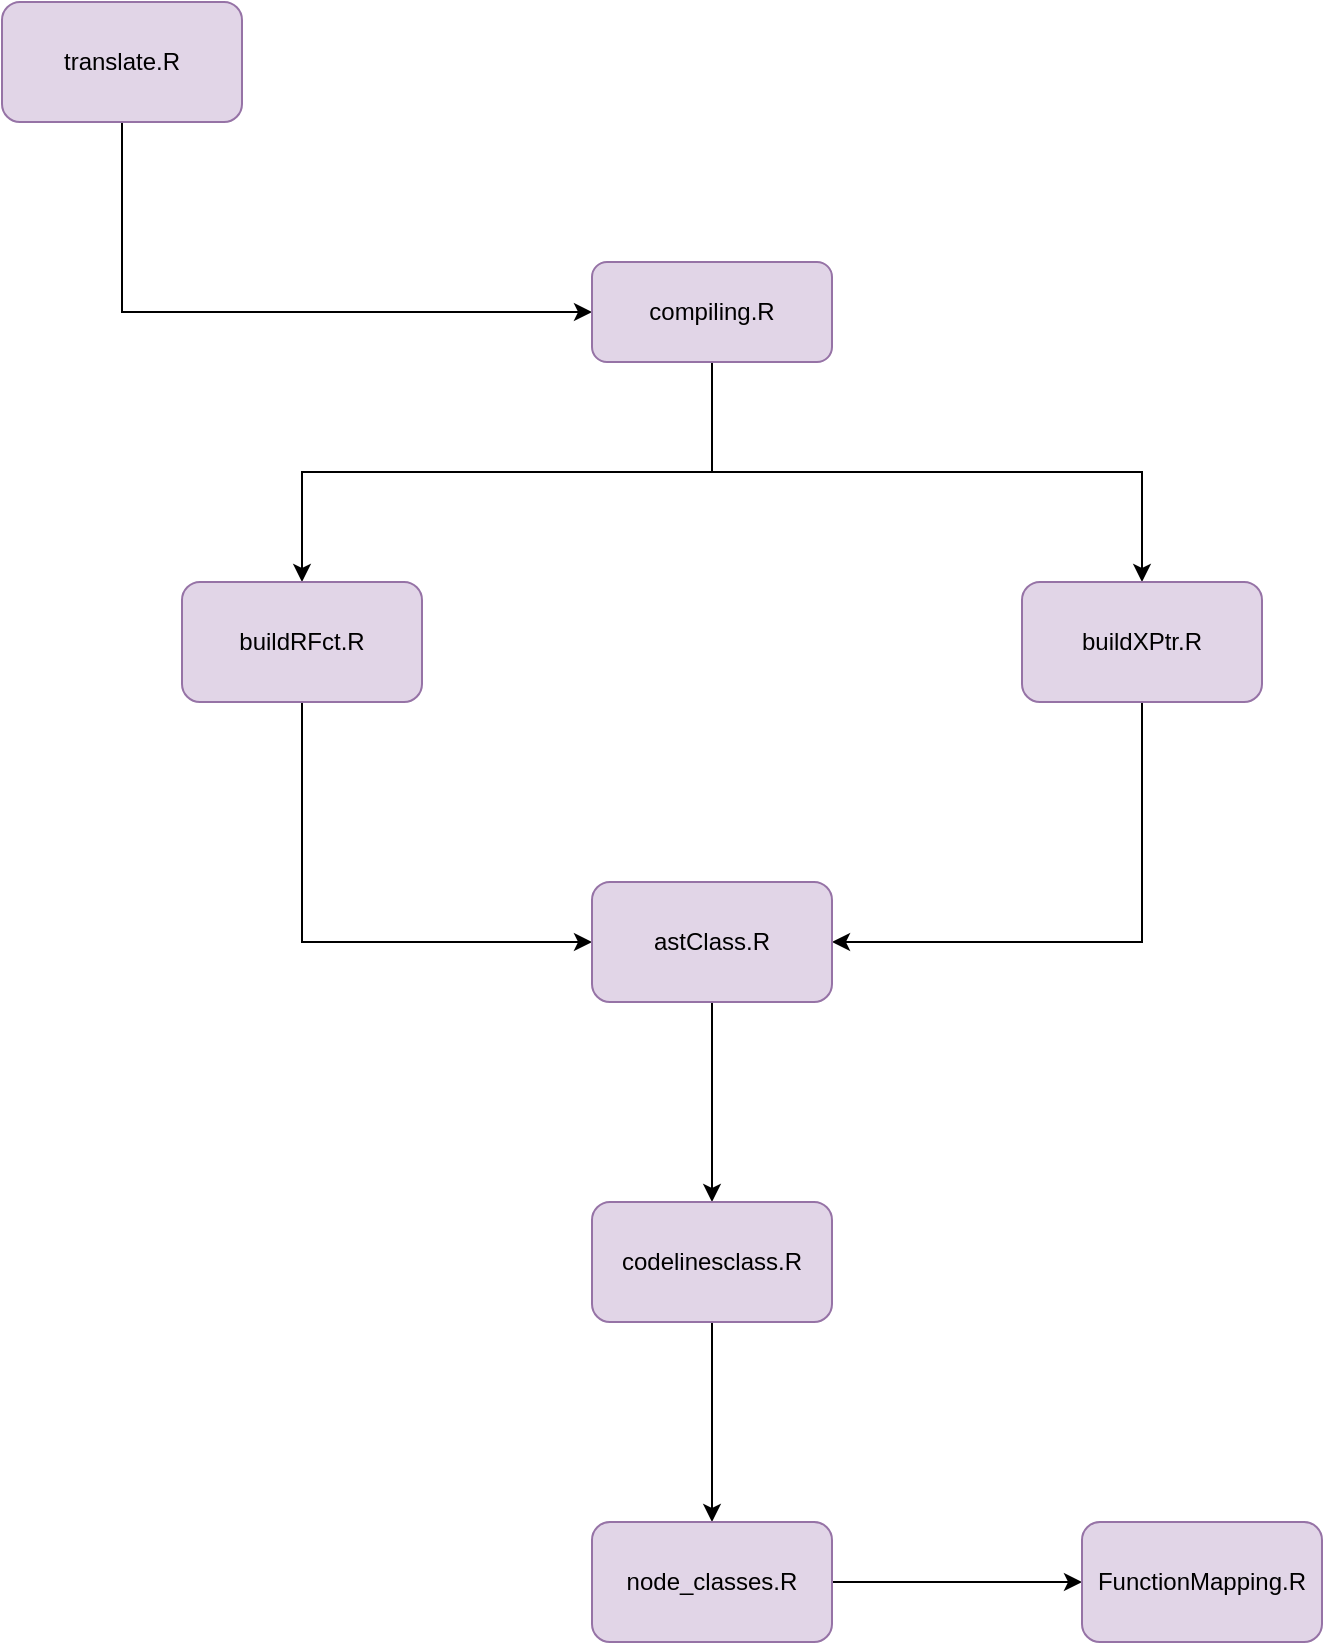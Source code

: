 <mxfile version="13.0.3" type="device"><diagram id="3Kx0y5vvfEq3YFLWdn2j" name="Page-1"><mxGraphModel dx="1422" dy="816" grid="1" gridSize="10" guides="1" tooltips="1" connect="1" arrows="1" fold="1" page="1" pageScale="1" pageWidth="850" pageHeight="1100" math="0" shadow="0"><root><mxCell id="0"/><mxCell id="1" parent="0"/><mxCell id="bm3RPYRYB4wbdvRxPle6-3" style="edgeStyle=orthogonalEdgeStyle;rounded=0;orthogonalLoop=1;jettySize=auto;html=1;exitX=0.5;exitY=1;exitDx=0;exitDy=0;entryX=0;entryY=0.5;entryDx=0;entryDy=0;" edge="1" parent="1" source="bm3RPYRYB4wbdvRxPle6-1" target="bm3RPYRYB4wbdvRxPle6-2"><mxGeometry relative="1" as="geometry"><mxPoint x="120" y="160" as="targetPoint"/></mxGeometry></mxCell><mxCell id="bm3RPYRYB4wbdvRxPle6-1" value="translate.R" style="rounded=1;whiteSpace=wrap;html=1;fillColor=#e1d5e7;strokeColor=#9673a6;" vertex="1" parent="1"><mxGeometry x="70" y="40" width="120" height="60" as="geometry"/></mxCell><mxCell id="bm3RPYRYB4wbdvRxPle6-6" style="edgeStyle=orthogonalEdgeStyle;rounded=0;orthogonalLoop=1;jettySize=auto;html=1;exitX=0.5;exitY=1;exitDx=0;exitDy=0;entryX=0.5;entryY=0;entryDx=0;entryDy=0;" edge="1" parent="1" source="bm3RPYRYB4wbdvRxPle6-2" target="bm3RPYRYB4wbdvRxPle6-4"><mxGeometry relative="1" as="geometry"/></mxCell><mxCell id="bm3RPYRYB4wbdvRxPle6-7" style="edgeStyle=orthogonalEdgeStyle;rounded=0;orthogonalLoop=1;jettySize=auto;html=1;exitX=0.5;exitY=1;exitDx=0;exitDy=0;" edge="1" parent="1" source="bm3RPYRYB4wbdvRxPle6-2" target="bm3RPYRYB4wbdvRxPle6-5"><mxGeometry relative="1" as="geometry"/></mxCell><mxCell id="bm3RPYRYB4wbdvRxPle6-2" value="compiling.R" style="rounded=1;whiteSpace=wrap;html=1;fillColor=#e1d5e7;strokeColor=#9673a6;" vertex="1" parent="1"><mxGeometry x="365" y="170" width="120" height="50" as="geometry"/></mxCell><mxCell id="bm3RPYRYB4wbdvRxPle6-10" style="edgeStyle=orthogonalEdgeStyle;rounded=0;orthogonalLoop=1;jettySize=auto;html=1;exitX=0.5;exitY=1;exitDx=0;exitDy=0;entryX=0;entryY=0.5;entryDx=0;entryDy=0;" edge="1" parent="1" source="bm3RPYRYB4wbdvRxPle6-4" target="bm3RPYRYB4wbdvRxPle6-8"><mxGeometry relative="1" as="geometry"/></mxCell><mxCell id="bm3RPYRYB4wbdvRxPle6-4" value="buildRFct.R" style="rounded=1;whiteSpace=wrap;html=1;fillColor=#e1d5e7;strokeColor=#9673a6;" vertex="1" parent="1"><mxGeometry x="160" y="330" width="120" height="60" as="geometry"/></mxCell><mxCell id="bm3RPYRYB4wbdvRxPle6-11" style="edgeStyle=orthogonalEdgeStyle;rounded=0;orthogonalLoop=1;jettySize=auto;html=1;exitX=0.5;exitY=1;exitDx=0;exitDy=0;entryX=1;entryY=0.5;entryDx=0;entryDy=0;" edge="1" parent="1" source="bm3RPYRYB4wbdvRxPle6-5" target="bm3RPYRYB4wbdvRxPle6-8"><mxGeometry relative="1" as="geometry"/></mxCell><mxCell id="bm3RPYRYB4wbdvRxPle6-5" value="buildXPtr.R" style="rounded=1;whiteSpace=wrap;html=1;fillColor=#e1d5e7;strokeColor=#9673a6;" vertex="1" parent="1"><mxGeometry x="580" y="330" width="120" height="60" as="geometry"/></mxCell><mxCell id="bm3RPYRYB4wbdvRxPle6-13" style="edgeStyle=orthogonalEdgeStyle;rounded=0;orthogonalLoop=1;jettySize=auto;html=1;exitX=0.5;exitY=1;exitDx=0;exitDy=0;entryX=0.5;entryY=0;entryDx=0;entryDy=0;" edge="1" parent="1" source="bm3RPYRYB4wbdvRxPle6-8" target="bm3RPYRYB4wbdvRxPle6-12"><mxGeometry relative="1" as="geometry"/></mxCell><mxCell id="bm3RPYRYB4wbdvRxPle6-8" value="astClass.R" style="rounded=1;whiteSpace=wrap;html=1;fillColor=#e1d5e7;strokeColor=#9673a6;" vertex="1" parent="1"><mxGeometry x="365" y="480" width="120" height="60" as="geometry"/></mxCell><mxCell id="bm3RPYRYB4wbdvRxPle6-15" style="edgeStyle=orthogonalEdgeStyle;rounded=0;orthogonalLoop=1;jettySize=auto;html=1;exitX=0.5;exitY=1;exitDx=0;exitDy=0;" edge="1" parent="1" source="bm3RPYRYB4wbdvRxPle6-12" target="bm3RPYRYB4wbdvRxPle6-14"><mxGeometry relative="1" as="geometry"/></mxCell><mxCell id="bm3RPYRYB4wbdvRxPle6-12" value="codelinesclass.R" style="rounded=1;whiteSpace=wrap;html=1;fillColor=#e1d5e7;strokeColor=#9673a6;" vertex="1" parent="1"><mxGeometry x="365" y="640" width="120" height="60" as="geometry"/></mxCell><mxCell id="bm3RPYRYB4wbdvRxPle6-17" style="edgeStyle=orthogonalEdgeStyle;rounded=0;orthogonalLoop=1;jettySize=auto;html=1;exitX=1;exitY=0.5;exitDx=0;exitDy=0;entryX=0;entryY=0.5;entryDx=0;entryDy=0;" edge="1" parent="1" source="bm3RPYRYB4wbdvRxPle6-14" target="bm3RPYRYB4wbdvRxPle6-16"><mxGeometry relative="1" as="geometry"/></mxCell><mxCell id="bm3RPYRYB4wbdvRxPle6-14" value="node_classes.R" style="rounded=1;whiteSpace=wrap;html=1;fillColor=#e1d5e7;strokeColor=#9673a6;" vertex="1" parent="1"><mxGeometry x="365" y="800" width="120" height="60" as="geometry"/></mxCell><mxCell id="bm3RPYRYB4wbdvRxPle6-16" value="FunctionMapping.R" style="rounded=1;whiteSpace=wrap;html=1;fillColor=#e1d5e7;strokeColor=#9673a6;" vertex="1" parent="1"><mxGeometry x="610" y="800" width="120" height="60" as="geometry"/></mxCell></root></mxGraphModel></diagram></mxfile>